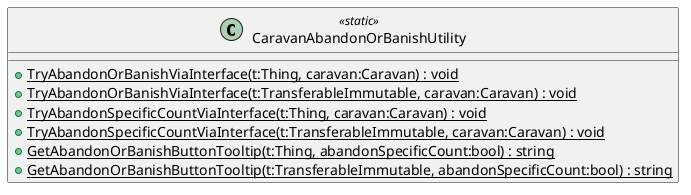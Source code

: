 @startuml
class CaravanAbandonOrBanishUtility <<static>> {
    + {static} TryAbandonOrBanishViaInterface(t:Thing, caravan:Caravan) : void
    + {static} TryAbandonOrBanishViaInterface(t:TransferableImmutable, caravan:Caravan) : void
    + {static} TryAbandonSpecificCountViaInterface(t:Thing, caravan:Caravan) : void
    + {static} TryAbandonSpecificCountViaInterface(t:TransferableImmutable, caravan:Caravan) : void
    + {static} GetAbandonOrBanishButtonTooltip(t:Thing, abandonSpecificCount:bool) : string
    + {static} GetAbandonOrBanishButtonTooltip(t:TransferableImmutable, abandonSpecificCount:bool) : string
}
@enduml
